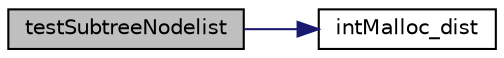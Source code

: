 digraph "testSubtreeNodelist"
{
 // LATEX_PDF_SIZE
  edge [fontname="Helvetica",fontsize="10",labelfontname="Helvetica",labelfontsize="10"];
  node [fontname="Helvetica",fontsize="10",shape=record];
  rankdir="LR";
  Node1 [label="testSubtreeNodelist",height=0.2,width=0.4,color="black", fillcolor="grey75", style="filled", fontcolor="black",tooltip=" "];
  Node1 -> Node2 [color="midnightblue",fontsize="10",style="solid",fontname="Helvetica"];
  Node2 [label="intMalloc_dist",height=0.2,width=0.4,color="black", fillcolor="white", style="filled",URL="$memory_8c.html#a2c2df35072e313373438cccdb98b885c",tooltip=" "];
}
